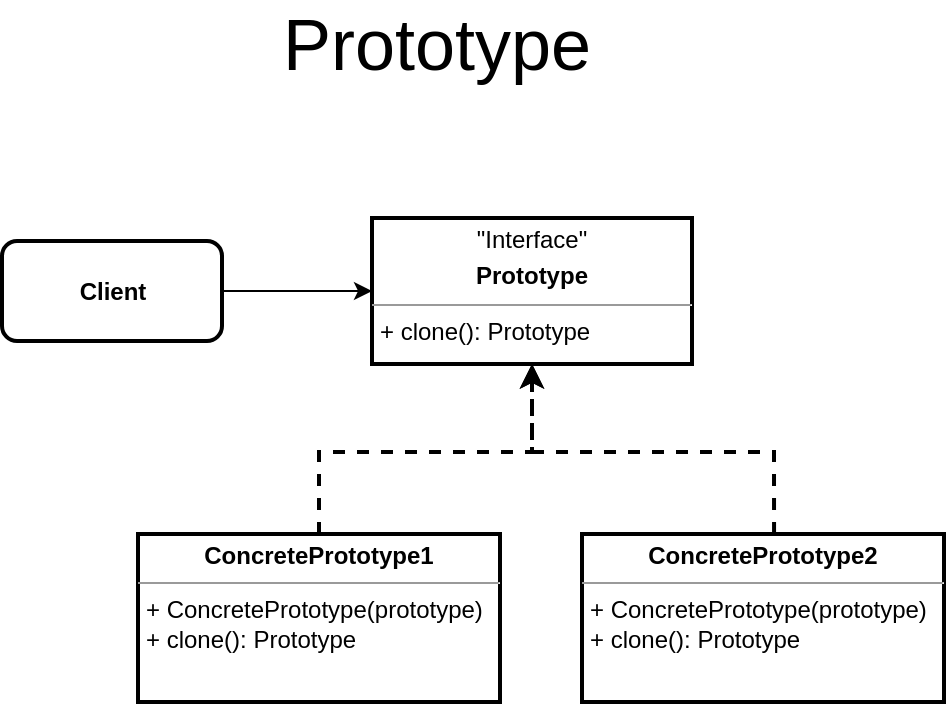 <mxfile version="14.8.4" type="device"><diagram name="Page-1" id="c4acf3e9-155e-7222-9cf6-157b1a14988f"><mxGraphModel dx="981" dy="548" grid="0" gridSize="10" guides="1" tooltips="1" connect="1" arrows="1" fold="1" page="1" pageScale="1" pageWidth="850" pageHeight="1100" background="none" math="0" shadow="0"><root><mxCell id="0"/><mxCell id="1" parent="0"/><mxCell id="Gnr0yDt9QQ8g0LjmNMmj-38" value="&lt;p style=&quot;margin: 0px ; margin-top: 4px ; text-align: center&quot;&gt;&quot;Interface&quot;&lt;/p&gt;&lt;p style=&quot;margin: 0px ; margin-top: 4px ; text-align: center&quot;&gt;&lt;b&gt;Prototype&lt;/b&gt;&lt;/p&gt;&lt;hr size=&quot;1&quot;&gt;&lt;p style=&quot;margin: 0px ; margin-left: 4px&quot;&gt;+ clone(): Prototype&lt;/p&gt;" style="verticalAlign=top;align=left;overflow=fill;fontSize=12;fontFamily=Helvetica;html=1;strokeWidth=2;" parent="1" vertex="1"><mxGeometry x="405" y="210" width="160" height="73" as="geometry"/></mxCell><mxCell id="Gnr0yDt9QQ8g0LjmNMmj-59" style="edgeStyle=orthogonalEdgeStyle;rounded=0;orthogonalLoop=1;jettySize=auto;html=1;entryX=0;entryY=0.5;entryDx=0;entryDy=0;" parent="1" source="Gnr0yDt9QQ8g0LjmNMmj-46" target="Gnr0yDt9QQ8g0LjmNMmj-38" edge="1"><mxGeometry relative="1" as="geometry"><mxPoint x="345" y="246.5" as="targetPoint"/></mxGeometry></mxCell><mxCell id="Gnr0yDt9QQ8g0LjmNMmj-46" value="&lt;b&gt;Client&lt;/b&gt;" style="html=1;rounded=1;strokeWidth=2;" parent="1" vertex="1"><mxGeometry x="220" y="221.5" width="110" height="50" as="geometry"/></mxCell><mxCell id="Gnr0yDt9QQ8g0LjmNMmj-62" value="Prototype" style="text;html=1;strokeColor=none;fillColor=none;align=center;verticalAlign=middle;whiteSpace=wrap;rounded=0;fontSize=36;fontStyle=0;spacingTop=0;spacingLeft=0;" parent="1" vertex="1"><mxGeometry x="330" y="103" width="215" height="40" as="geometry"/></mxCell><mxCell id="oHmb-REYbCbAcxUx24_l-5" style="edgeStyle=orthogonalEdgeStyle;rounded=0;orthogonalLoop=1;jettySize=auto;html=1;entryX=0.5;entryY=1;entryDx=0;entryDy=0;dashed=1;strokeWidth=2;" edge="1" parent="1" target="Gnr0yDt9QQ8g0LjmNMmj-38"><mxGeometry relative="1" as="geometry"><mxPoint x="606.034" y="368.0" as="sourcePoint"/><Array as="points"><mxPoint x="606" y="327"/><mxPoint x="485" y="327"/></Array></mxGeometry></mxCell><mxCell id="oHmb-REYbCbAcxUx24_l-8" style="edgeStyle=orthogonalEdgeStyle;rounded=0;orthogonalLoop=1;jettySize=auto;html=1;entryX=0.5;entryY=1;entryDx=0;entryDy=0;dashed=1;strokeWidth=2;" edge="1" parent="1"><mxGeometry relative="1" as="geometry"><mxPoint x="378.5" y="368" as="sourcePoint"/><mxPoint x="485" y="283" as="targetPoint"/><Array as="points"><mxPoint x="379" y="327"/><mxPoint x="485" y="327"/></Array></mxGeometry></mxCell><mxCell id="oHmb-REYbCbAcxUx24_l-6" value="&lt;p style=&quot;margin: 0px ; margin-top: 4px ; text-align: center&quot;&gt;&lt;span style=&quot;font-weight: 700&quot;&gt;ConcretePrototype1&lt;/span&gt;&lt;br&gt;&lt;/p&gt;&lt;hr size=&quot;1&quot;&gt;&lt;p style=&quot;margin: 0px ; margin-left: 4px&quot;&gt;+ ConcretePrototype(prototype)&lt;br style=&quot;padding: 0px ; margin: 0px&quot;&gt;+ clone(): Prototype&lt;br&gt;&lt;/p&gt;" style="verticalAlign=top;align=left;overflow=fill;fontSize=12;fontFamily=Helvetica;html=1;strokeWidth=2;" vertex="1" parent="1"><mxGeometry x="288" y="368" width="181" height="84" as="geometry"/></mxCell><mxCell id="oHmb-REYbCbAcxUx24_l-7" value="&lt;p style=&quot;margin: 0px ; margin-top: 4px ; text-align: center&quot;&gt;&lt;span style=&quot;font-weight: 700&quot;&gt;ConcretePrototype2&lt;/span&gt;&lt;br&gt;&lt;/p&gt;&lt;hr size=&quot;1&quot;&gt;&lt;p style=&quot;margin: 0px ; margin-left: 4px&quot;&gt;+ ConcretePrototype(prototype)&lt;br style=&quot;padding: 0px ; margin: 0px&quot;&gt;+ clone(): Prototype&lt;br&gt;&lt;/p&gt;" style="verticalAlign=top;align=left;overflow=fill;fontSize=12;fontFamily=Helvetica;html=1;strokeWidth=2;" vertex="1" parent="1"><mxGeometry x="510" y="368" width="181" height="84" as="geometry"/></mxCell></root></mxGraphModel></diagram></mxfile>